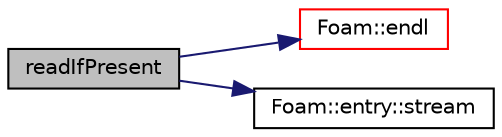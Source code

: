 digraph "readIfPresent"
{
  bgcolor="transparent";
  edge [fontname="Helvetica",fontsize="10",labelfontname="Helvetica",labelfontsize="10"];
  node [fontname="Helvetica",fontsize="10",shape=record];
  rankdir="LR";
  Node19405 [label="readIfPresent",height=0.2,width=0.4,color="black", fillcolor="grey75", style="filled", fontcolor="black"];
  Node19405 -> Node19406 [color="midnightblue",fontsize="10",style="solid",fontname="Helvetica"];
  Node19406 [label="Foam::endl",height=0.2,width=0.4,color="red",URL="$a21851.html#a2db8fe02a0d3909e9351bb4275b23ce4",tooltip="Add newline and flush stream. "];
  Node19405 -> Node19408 [color="midnightblue",fontsize="10",style="solid",fontname="Helvetica"];
  Node19408 [label="Foam::entry::stream",height=0.2,width=0.4,color="black",URL="$a27137.html#a3af18be98df6d673e0a40a4e38c350d1",tooltip="Return token stream if this entry is a primitive entry. "];
}
